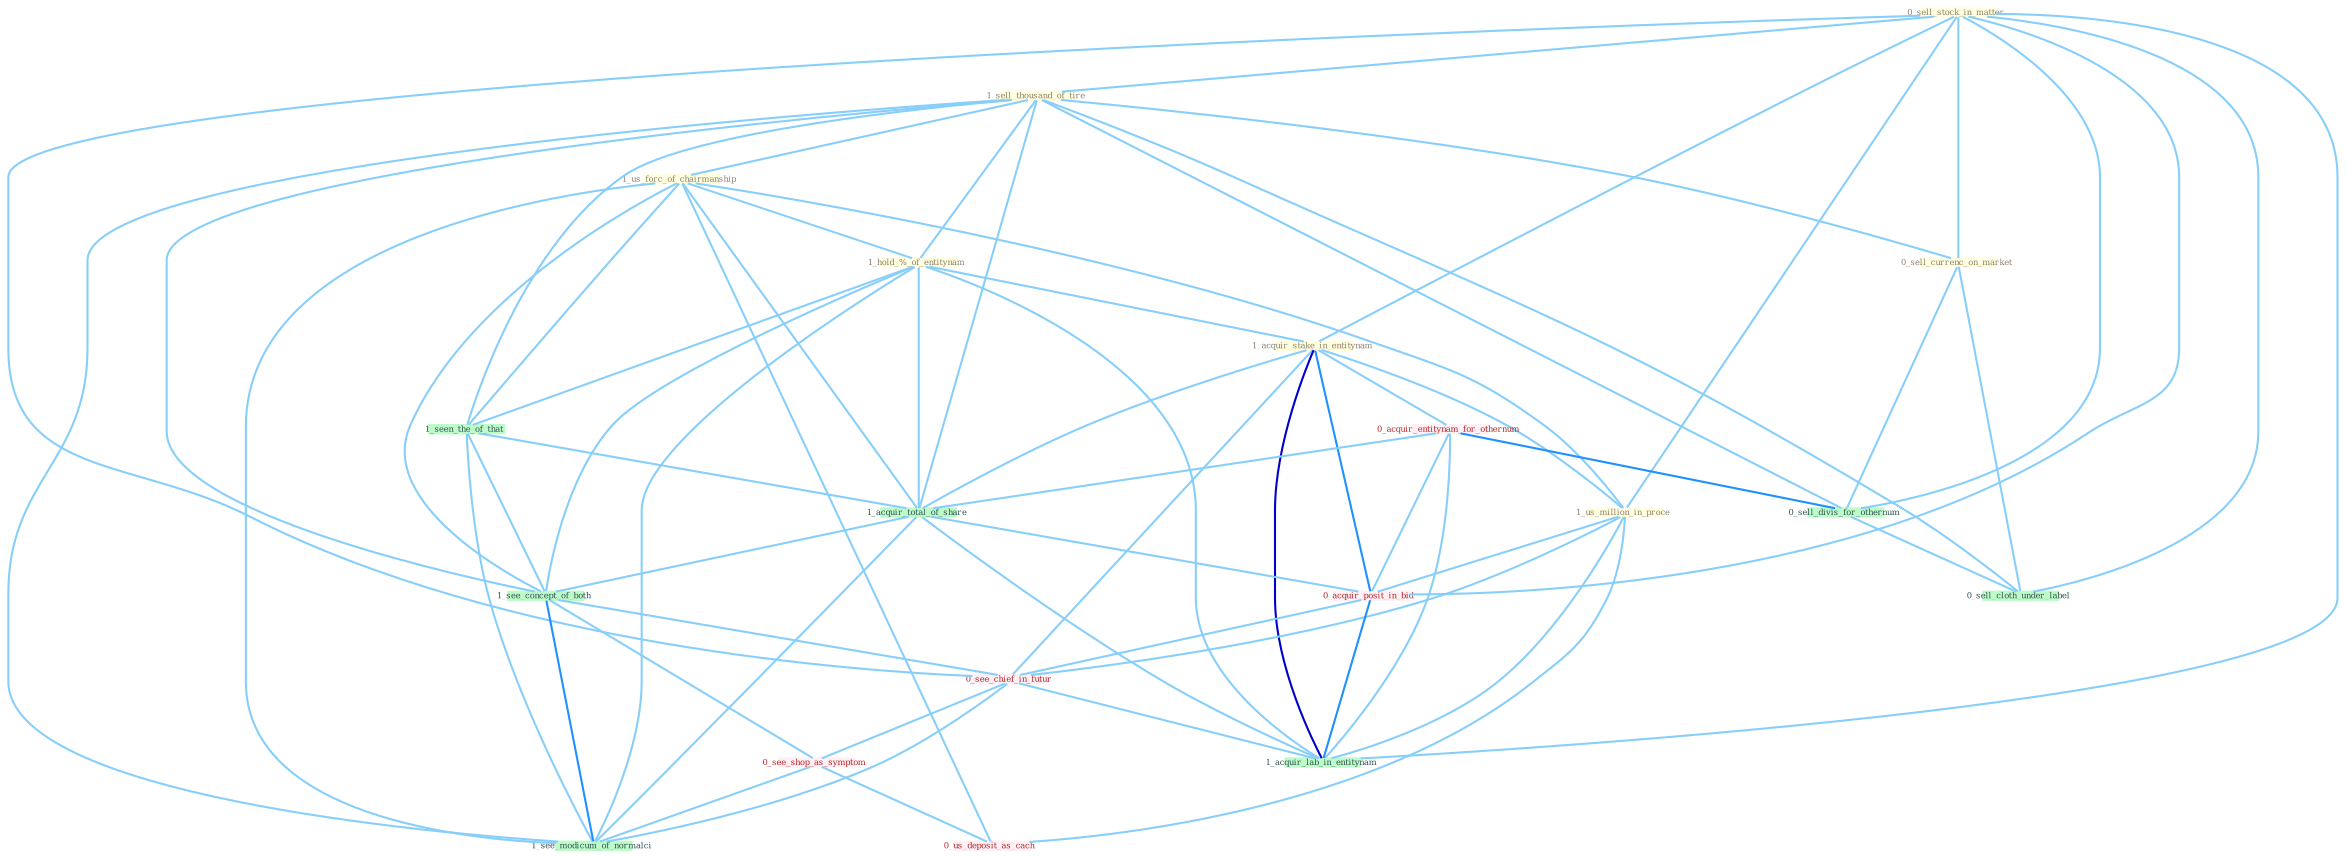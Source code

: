 Graph G{ 
    node
    [shape=polygon,style=filled,width=.5,height=.06,color="#BDFCC9",fixedsize=true,fontsize=4,
    fontcolor="#2f4f4f"];
    {node
    [color="#ffffe0", fontcolor="#8b7d6b"] "0_sell_stock_in_matter " "1_sell_thousand_of_tire " "0_sell_currenc_on_market " "1_us_forc_of_chairmanship " "1_hold_%_of_entitynam " "1_acquir_stake_in_entitynam " "1_us_million_in_proce "}
{node [color="#fff0f5", fontcolor="#b22222"] "0_acquir_entitynam_for_othernum " "0_acquir_posit_in_bid " "0_see_chief_in_futur " "0_see_shop_as_symptom " "0_us_deposit_as_cach "}
edge [color="#B0E2FF"];

	"0_sell_stock_in_matter " -- "1_sell_thousand_of_tire " [w="1", color="#87cefa" ];
	"0_sell_stock_in_matter " -- "0_sell_currenc_on_market " [w="1", color="#87cefa" ];
	"0_sell_stock_in_matter " -- "1_acquir_stake_in_entitynam " [w="1", color="#87cefa" ];
	"0_sell_stock_in_matter " -- "1_us_million_in_proce " [w="1", color="#87cefa" ];
	"0_sell_stock_in_matter " -- "0_sell_divis_for_othernum " [w="1", color="#87cefa" ];
	"0_sell_stock_in_matter " -- "0_sell_cloth_under_label " [w="1", color="#87cefa" ];
	"0_sell_stock_in_matter " -- "0_acquir_posit_in_bid " [w="1", color="#87cefa" ];
	"0_sell_stock_in_matter " -- "0_see_chief_in_futur " [w="1", color="#87cefa" ];
	"0_sell_stock_in_matter " -- "1_acquir_lab_in_entitynam " [w="1", color="#87cefa" ];
	"1_sell_thousand_of_tire " -- "0_sell_currenc_on_market " [w="1", color="#87cefa" ];
	"1_sell_thousand_of_tire " -- "1_us_forc_of_chairmanship " [w="1", color="#87cefa" ];
	"1_sell_thousand_of_tire " -- "1_hold_%_of_entitynam " [w="1", color="#87cefa" ];
	"1_sell_thousand_of_tire " -- "1_seen_the_of_that " [w="1", color="#87cefa" ];
	"1_sell_thousand_of_tire " -- "0_sell_divis_for_othernum " [w="1", color="#87cefa" ];
	"1_sell_thousand_of_tire " -- "1_acquir_total_of_share " [w="1", color="#87cefa" ];
	"1_sell_thousand_of_tire " -- "0_sell_cloth_under_label " [w="1", color="#87cefa" ];
	"1_sell_thousand_of_tire " -- "1_see_concept_of_both " [w="1", color="#87cefa" ];
	"1_sell_thousand_of_tire " -- "1_see_modicum_of_normalci " [w="1", color="#87cefa" ];
	"0_sell_currenc_on_market " -- "0_sell_divis_for_othernum " [w="1", color="#87cefa" ];
	"0_sell_currenc_on_market " -- "0_sell_cloth_under_label " [w="1", color="#87cefa" ];
	"1_us_forc_of_chairmanship " -- "1_hold_%_of_entitynam " [w="1", color="#87cefa" ];
	"1_us_forc_of_chairmanship " -- "1_us_million_in_proce " [w="1", color="#87cefa" ];
	"1_us_forc_of_chairmanship " -- "1_seen_the_of_that " [w="1", color="#87cefa" ];
	"1_us_forc_of_chairmanship " -- "1_acquir_total_of_share " [w="1", color="#87cefa" ];
	"1_us_forc_of_chairmanship " -- "1_see_concept_of_both " [w="1", color="#87cefa" ];
	"1_us_forc_of_chairmanship " -- "0_us_deposit_as_cach " [w="1", color="#87cefa" ];
	"1_us_forc_of_chairmanship " -- "1_see_modicum_of_normalci " [w="1", color="#87cefa" ];
	"1_hold_%_of_entitynam " -- "1_acquir_stake_in_entitynam " [w="1", color="#87cefa" ];
	"1_hold_%_of_entitynam " -- "1_seen_the_of_that " [w="1", color="#87cefa" ];
	"1_hold_%_of_entitynam " -- "1_acquir_total_of_share " [w="1", color="#87cefa" ];
	"1_hold_%_of_entitynam " -- "1_see_concept_of_both " [w="1", color="#87cefa" ];
	"1_hold_%_of_entitynam " -- "1_acquir_lab_in_entitynam " [w="1", color="#87cefa" ];
	"1_hold_%_of_entitynam " -- "1_see_modicum_of_normalci " [w="1", color="#87cefa" ];
	"1_acquir_stake_in_entitynam " -- "1_us_million_in_proce " [w="1", color="#87cefa" ];
	"1_acquir_stake_in_entitynam " -- "0_acquir_entitynam_for_othernum " [w="1", color="#87cefa" ];
	"1_acquir_stake_in_entitynam " -- "1_acquir_total_of_share " [w="1", color="#87cefa" ];
	"1_acquir_stake_in_entitynam " -- "0_acquir_posit_in_bid " [w="2", color="#1e90ff" , len=0.8];
	"1_acquir_stake_in_entitynam " -- "0_see_chief_in_futur " [w="1", color="#87cefa" ];
	"1_acquir_stake_in_entitynam " -- "1_acquir_lab_in_entitynam " [w="3", color="#0000cd" , len=0.6];
	"1_us_million_in_proce " -- "0_acquir_posit_in_bid " [w="1", color="#87cefa" ];
	"1_us_million_in_proce " -- "0_see_chief_in_futur " [w="1", color="#87cefa" ];
	"1_us_million_in_proce " -- "1_acquir_lab_in_entitynam " [w="1", color="#87cefa" ];
	"1_us_million_in_proce " -- "0_us_deposit_as_cach " [w="1", color="#87cefa" ];
	"0_acquir_entitynam_for_othernum " -- "0_sell_divis_for_othernum " [w="2", color="#1e90ff" , len=0.8];
	"0_acquir_entitynam_for_othernum " -- "1_acquir_total_of_share " [w="1", color="#87cefa" ];
	"0_acquir_entitynam_for_othernum " -- "0_acquir_posit_in_bid " [w="1", color="#87cefa" ];
	"0_acquir_entitynam_for_othernum " -- "1_acquir_lab_in_entitynam " [w="1", color="#87cefa" ];
	"1_seen_the_of_that " -- "1_acquir_total_of_share " [w="1", color="#87cefa" ];
	"1_seen_the_of_that " -- "1_see_concept_of_both " [w="1", color="#87cefa" ];
	"1_seen_the_of_that " -- "1_see_modicum_of_normalci " [w="1", color="#87cefa" ];
	"0_sell_divis_for_othernum " -- "0_sell_cloth_under_label " [w="1", color="#87cefa" ];
	"1_acquir_total_of_share " -- "0_acquir_posit_in_bid " [w="1", color="#87cefa" ];
	"1_acquir_total_of_share " -- "1_see_concept_of_both " [w="1", color="#87cefa" ];
	"1_acquir_total_of_share " -- "1_acquir_lab_in_entitynam " [w="1", color="#87cefa" ];
	"1_acquir_total_of_share " -- "1_see_modicum_of_normalci " [w="1", color="#87cefa" ];
	"0_acquir_posit_in_bid " -- "0_see_chief_in_futur " [w="1", color="#87cefa" ];
	"0_acquir_posit_in_bid " -- "1_acquir_lab_in_entitynam " [w="2", color="#1e90ff" , len=0.8];
	"1_see_concept_of_both " -- "0_see_chief_in_futur " [w="1", color="#87cefa" ];
	"1_see_concept_of_both " -- "0_see_shop_as_symptom " [w="1", color="#87cefa" ];
	"1_see_concept_of_both " -- "1_see_modicum_of_normalci " [w="2", color="#1e90ff" , len=0.8];
	"0_see_chief_in_futur " -- "0_see_shop_as_symptom " [w="1", color="#87cefa" ];
	"0_see_chief_in_futur " -- "1_acquir_lab_in_entitynam " [w="1", color="#87cefa" ];
	"0_see_chief_in_futur " -- "1_see_modicum_of_normalci " [w="1", color="#87cefa" ];
	"0_see_shop_as_symptom " -- "0_us_deposit_as_cach " [w="1", color="#87cefa" ];
	"0_see_shop_as_symptom " -- "1_see_modicum_of_normalci " [w="1", color="#87cefa" ];
}